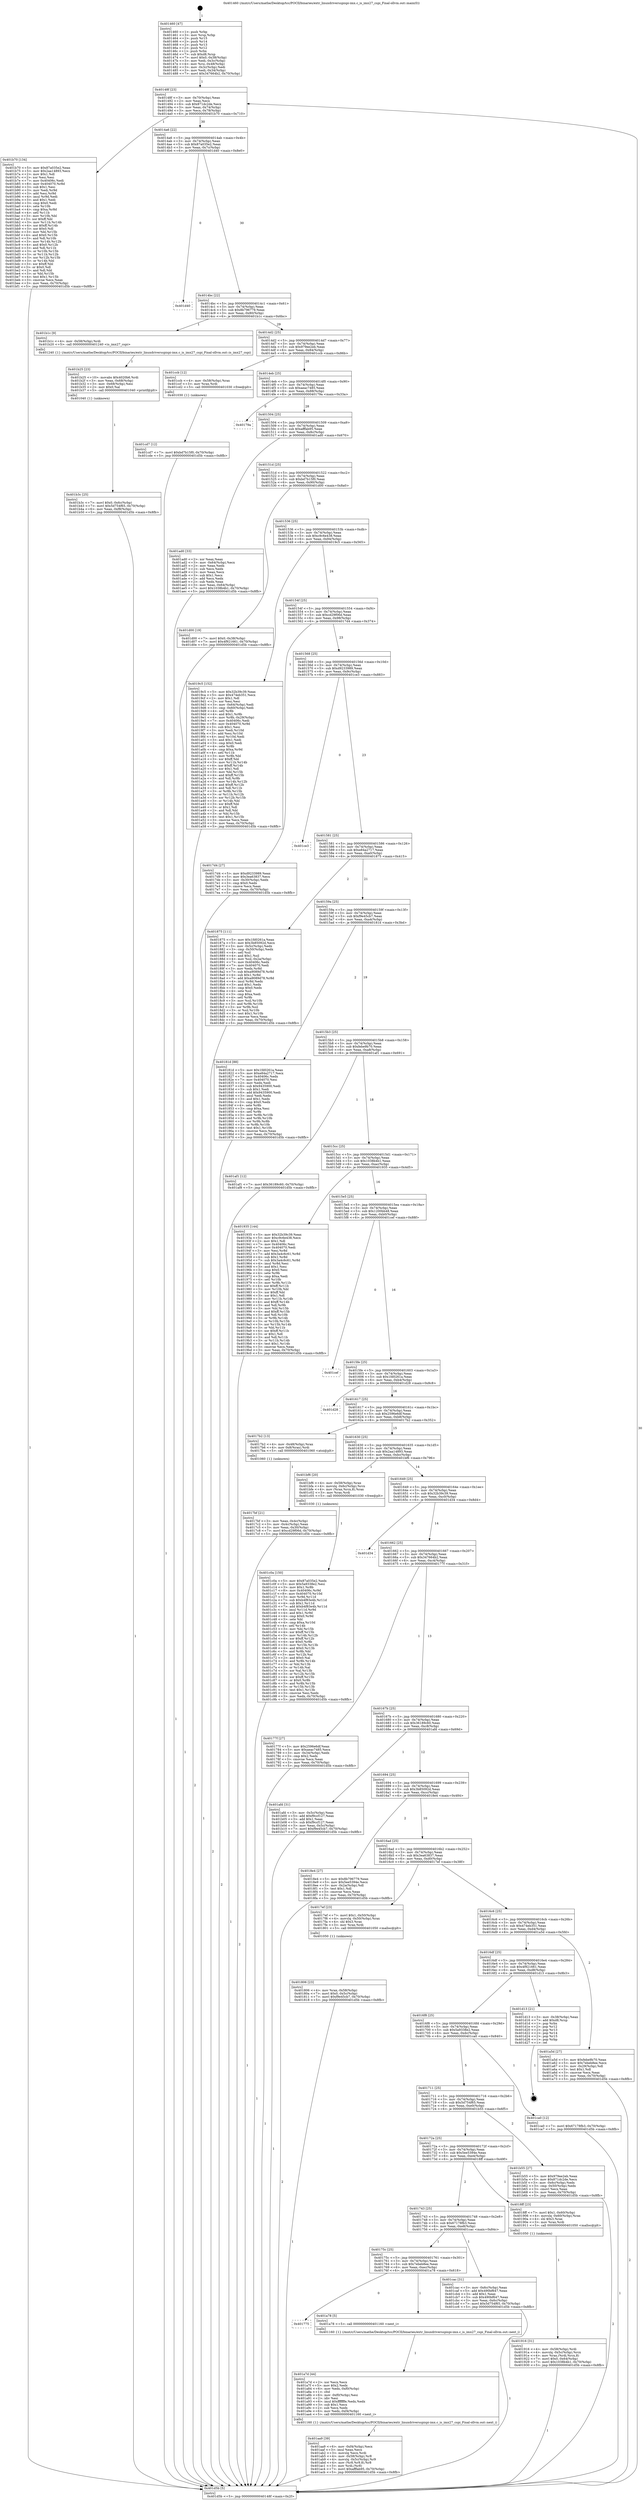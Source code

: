 digraph "0x401460" {
  label = "0x401460 (/mnt/c/Users/mathe/Desktop/tcc/POCII/binaries/extr_linuxdriversspispi-imx.c_is_imx27_cspi_Final-ollvm.out::main(0))"
  labelloc = "t"
  node[shape=record]

  Entry [label="",width=0.3,height=0.3,shape=circle,fillcolor=black,style=filled]
  "0x40148f" [label="{
     0x40148f [23]\l
     | [instrs]\l
     &nbsp;&nbsp;0x40148f \<+3\>: mov -0x70(%rbp),%eax\l
     &nbsp;&nbsp;0x401492 \<+2\>: mov %eax,%ecx\l
     &nbsp;&nbsp;0x401494 \<+6\>: sub $0x871dc2de,%ecx\l
     &nbsp;&nbsp;0x40149a \<+3\>: mov %eax,-0x74(%rbp)\l
     &nbsp;&nbsp;0x40149d \<+3\>: mov %ecx,-0x78(%rbp)\l
     &nbsp;&nbsp;0x4014a0 \<+6\>: je 0000000000401b70 \<main+0x710\>\l
  }"]
  "0x401b70" [label="{
     0x401b70 [134]\l
     | [instrs]\l
     &nbsp;&nbsp;0x401b70 \<+5\>: mov $0x87a035e2,%eax\l
     &nbsp;&nbsp;0x401b75 \<+5\>: mov $0x2aa14893,%ecx\l
     &nbsp;&nbsp;0x401b7a \<+2\>: mov $0x1,%dl\l
     &nbsp;&nbsp;0x401b7c \<+2\>: xor %esi,%esi\l
     &nbsp;&nbsp;0x401b7e \<+7\>: mov 0x40406c,%edi\l
     &nbsp;&nbsp;0x401b85 \<+8\>: mov 0x404070,%r8d\l
     &nbsp;&nbsp;0x401b8d \<+3\>: sub $0x1,%esi\l
     &nbsp;&nbsp;0x401b90 \<+3\>: mov %edi,%r9d\l
     &nbsp;&nbsp;0x401b93 \<+3\>: add %esi,%r9d\l
     &nbsp;&nbsp;0x401b96 \<+4\>: imul %r9d,%edi\l
     &nbsp;&nbsp;0x401b9a \<+3\>: and $0x1,%edi\l
     &nbsp;&nbsp;0x401b9d \<+3\>: cmp $0x0,%edi\l
     &nbsp;&nbsp;0x401ba0 \<+4\>: sete %r10b\l
     &nbsp;&nbsp;0x401ba4 \<+4\>: cmp $0xa,%r8d\l
     &nbsp;&nbsp;0x401ba8 \<+4\>: setl %r11b\l
     &nbsp;&nbsp;0x401bac \<+3\>: mov %r10b,%bl\l
     &nbsp;&nbsp;0x401baf \<+3\>: xor $0xff,%bl\l
     &nbsp;&nbsp;0x401bb2 \<+3\>: mov %r11b,%r14b\l
     &nbsp;&nbsp;0x401bb5 \<+4\>: xor $0xff,%r14b\l
     &nbsp;&nbsp;0x401bb9 \<+3\>: xor $0x0,%dl\l
     &nbsp;&nbsp;0x401bbc \<+3\>: mov %bl,%r15b\l
     &nbsp;&nbsp;0x401bbf \<+4\>: and $0x0,%r15b\l
     &nbsp;&nbsp;0x401bc3 \<+3\>: and %dl,%r10b\l
     &nbsp;&nbsp;0x401bc6 \<+3\>: mov %r14b,%r12b\l
     &nbsp;&nbsp;0x401bc9 \<+4\>: and $0x0,%r12b\l
     &nbsp;&nbsp;0x401bcd \<+3\>: and %dl,%r11b\l
     &nbsp;&nbsp;0x401bd0 \<+3\>: or %r10b,%r15b\l
     &nbsp;&nbsp;0x401bd3 \<+3\>: or %r11b,%r12b\l
     &nbsp;&nbsp;0x401bd6 \<+3\>: xor %r12b,%r15b\l
     &nbsp;&nbsp;0x401bd9 \<+3\>: or %r14b,%bl\l
     &nbsp;&nbsp;0x401bdc \<+3\>: xor $0xff,%bl\l
     &nbsp;&nbsp;0x401bdf \<+3\>: or $0x0,%dl\l
     &nbsp;&nbsp;0x401be2 \<+2\>: and %dl,%bl\l
     &nbsp;&nbsp;0x401be4 \<+3\>: or %bl,%r15b\l
     &nbsp;&nbsp;0x401be7 \<+4\>: test $0x1,%r15b\l
     &nbsp;&nbsp;0x401beb \<+3\>: cmovne %ecx,%eax\l
     &nbsp;&nbsp;0x401bee \<+3\>: mov %eax,-0x70(%rbp)\l
     &nbsp;&nbsp;0x401bf1 \<+5\>: jmp 0000000000401d5b \<main+0x8fb\>\l
  }"]
  "0x4014a6" [label="{
     0x4014a6 [22]\l
     | [instrs]\l
     &nbsp;&nbsp;0x4014a6 \<+5\>: jmp 00000000004014ab \<main+0x4b\>\l
     &nbsp;&nbsp;0x4014ab \<+3\>: mov -0x74(%rbp),%eax\l
     &nbsp;&nbsp;0x4014ae \<+5\>: sub $0x87a035e2,%eax\l
     &nbsp;&nbsp;0x4014b3 \<+3\>: mov %eax,-0x7c(%rbp)\l
     &nbsp;&nbsp;0x4014b6 \<+6\>: je 0000000000401d40 \<main+0x8e0\>\l
  }"]
  Exit [label="",width=0.3,height=0.3,shape=circle,fillcolor=black,style=filled,peripheries=2]
  "0x401d40" [label="{
     0x401d40\l
  }", style=dashed]
  "0x4014bc" [label="{
     0x4014bc [22]\l
     | [instrs]\l
     &nbsp;&nbsp;0x4014bc \<+5\>: jmp 00000000004014c1 \<main+0x61\>\l
     &nbsp;&nbsp;0x4014c1 \<+3\>: mov -0x74(%rbp),%eax\l
     &nbsp;&nbsp;0x4014c4 \<+5\>: sub $0x8b796779,%eax\l
     &nbsp;&nbsp;0x4014c9 \<+3\>: mov %eax,-0x80(%rbp)\l
     &nbsp;&nbsp;0x4014cc \<+6\>: je 0000000000401b1c \<main+0x6bc\>\l
  }"]
  "0x401cd7" [label="{
     0x401cd7 [12]\l
     | [instrs]\l
     &nbsp;&nbsp;0x401cd7 \<+7\>: movl $0xbd7b15f0,-0x70(%rbp)\l
     &nbsp;&nbsp;0x401cde \<+5\>: jmp 0000000000401d5b \<main+0x8fb\>\l
  }"]
  "0x401b1c" [label="{
     0x401b1c [9]\l
     | [instrs]\l
     &nbsp;&nbsp;0x401b1c \<+4\>: mov -0x58(%rbp),%rdi\l
     &nbsp;&nbsp;0x401b20 \<+5\>: call 0000000000401240 \<is_imx27_cspi\>\l
     | [calls]\l
     &nbsp;&nbsp;0x401240 \{1\} (/mnt/c/Users/mathe/Desktop/tcc/POCII/binaries/extr_linuxdriversspispi-imx.c_is_imx27_cspi_Final-ollvm.out::is_imx27_cspi)\l
  }"]
  "0x4014d2" [label="{
     0x4014d2 [25]\l
     | [instrs]\l
     &nbsp;&nbsp;0x4014d2 \<+5\>: jmp 00000000004014d7 \<main+0x77\>\l
     &nbsp;&nbsp;0x4014d7 \<+3\>: mov -0x74(%rbp),%eax\l
     &nbsp;&nbsp;0x4014da \<+5\>: sub $0x979ee2eb,%eax\l
     &nbsp;&nbsp;0x4014df \<+6\>: mov %eax,-0x84(%rbp)\l
     &nbsp;&nbsp;0x4014e5 \<+6\>: je 0000000000401ccb \<main+0x86b\>\l
  }"]
  "0x401c0a" [label="{
     0x401c0a [150]\l
     | [instrs]\l
     &nbsp;&nbsp;0x401c0a \<+5\>: mov $0x87a035e2,%edx\l
     &nbsp;&nbsp;0x401c0f \<+5\>: mov $0x5a9338e2,%esi\l
     &nbsp;&nbsp;0x401c14 \<+3\>: mov $0x1,%r8b\l
     &nbsp;&nbsp;0x401c17 \<+8\>: mov 0x40406c,%r9d\l
     &nbsp;&nbsp;0x401c1f \<+8\>: mov 0x404070,%r10d\l
     &nbsp;&nbsp;0x401c27 \<+3\>: mov %r9d,%r11d\l
     &nbsp;&nbsp;0x401c2a \<+7\>: sub $0xb4f83e4b,%r11d\l
     &nbsp;&nbsp;0x401c31 \<+4\>: sub $0x1,%r11d\l
     &nbsp;&nbsp;0x401c35 \<+7\>: add $0xb4f83e4b,%r11d\l
     &nbsp;&nbsp;0x401c3c \<+4\>: imul %r11d,%r9d\l
     &nbsp;&nbsp;0x401c40 \<+4\>: and $0x1,%r9d\l
     &nbsp;&nbsp;0x401c44 \<+4\>: cmp $0x0,%r9d\l
     &nbsp;&nbsp;0x401c48 \<+3\>: sete %bl\l
     &nbsp;&nbsp;0x401c4b \<+4\>: cmp $0xa,%r10d\l
     &nbsp;&nbsp;0x401c4f \<+4\>: setl %r14b\l
     &nbsp;&nbsp;0x401c53 \<+3\>: mov %bl,%r15b\l
     &nbsp;&nbsp;0x401c56 \<+4\>: xor $0xff,%r15b\l
     &nbsp;&nbsp;0x401c5a \<+3\>: mov %r14b,%r12b\l
     &nbsp;&nbsp;0x401c5d \<+4\>: xor $0xff,%r12b\l
     &nbsp;&nbsp;0x401c61 \<+4\>: xor $0x0,%r8b\l
     &nbsp;&nbsp;0x401c65 \<+3\>: mov %r15b,%r13b\l
     &nbsp;&nbsp;0x401c68 \<+4\>: and $0x0,%r13b\l
     &nbsp;&nbsp;0x401c6c \<+3\>: and %r8b,%bl\l
     &nbsp;&nbsp;0x401c6f \<+3\>: mov %r12b,%al\l
     &nbsp;&nbsp;0x401c72 \<+2\>: and $0x0,%al\l
     &nbsp;&nbsp;0x401c74 \<+3\>: and %r8b,%r14b\l
     &nbsp;&nbsp;0x401c77 \<+3\>: or %bl,%r13b\l
     &nbsp;&nbsp;0x401c7a \<+3\>: or %r14b,%al\l
     &nbsp;&nbsp;0x401c7d \<+3\>: xor %al,%r13b\l
     &nbsp;&nbsp;0x401c80 \<+3\>: or %r12b,%r15b\l
     &nbsp;&nbsp;0x401c83 \<+4\>: xor $0xff,%r15b\l
     &nbsp;&nbsp;0x401c87 \<+4\>: or $0x0,%r8b\l
     &nbsp;&nbsp;0x401c8b \<+3\>: and %r8b,%r15b\l
     &nbsp;&nbsp;0x401c8e \<+3\>: or %r15b,%r13b\l
     &nbsp;&nbsp;0x401c91 \<+4\>: test $0x1,%r13b\l
     &nbsp;&nbsp;0x401c95 \<+3\>: cmovne %esi,%edx\l
     &nbsp;&nbsp;0x401c98 \<+3\>: mov %edx,-0x70(%rbp)\l
     &nbsp;&nbsp;0x401c9b \<+5\>: jmp 0000000000401d5b \<main+0x8fb\>\l
  }"]
  "0x401ccb" [label="{
     0x401ccb [12]\l
     | [instrs]\l
     &nbsp;&nbsp;0x401ccb \<+4\>: mov -0x58(%rbp),%rax\l
     &nbsp;&nbsp;0x401ccf \<+3\>: mov %rax,%rdi\l
     &nbsp;&nbsp;0x401cd2 \<+5\>: call 0000000000401030 \<free@plt\>\l
     | [calls]\l
     &nbsp;&nbsp;0x401030 \{1\} (unknown)\l
  }"]
  "0x4014eb" [label="{
     0x4014eb [25]\l
     | [instrs]\l
     &nbsp;&nbsp;0x4014eb \<+5\>: jmp 00000000004014f0 \<main+0x90\>\l
     &nbsp;&nbsp;0x4014f0 \<+3\>: mov -0x74(%rbp),%eax\l
     &nbsp;&nbsp;0x4014f3 \<+5\>: sub $0xaeac7485,%eax\l
     &nbsp;&nbsp;0x4014f8 \<+6\>: mov %eax,-0x88(%rbp)\l
     &nbsp;&nbsp;0x4014fe \<+6\>: je 000000000040179a \<main+0x33a\>\l
  }"]
  "0x401b3c" [label="{
     0x401b3c [25]\l
     | [instrs]\l
     &nbsp;&nbsp;0x401b3c \<+7\>: movl $0x0,-0x6c(%rbp)\l
     &nbsp;&nbsp;0x401b43 \<+7\>: movl $0x5d754f65,-0x70(%rbp)\l
     &nbsp;&nbsp;0x401b4a \<+6\>: mov %eax,-0xf8(%rbp)\l
     &nbsp;&nbsp;0x401b50 \<+5\>: jmp 0000000000401d5b \<main+0x8fb\>\l
  }"]
  "0x40179a" [label="{
     0x40179a\l
  }", style=dashed]
  "0x401504" [label="{
     0x401504 [25]\l
     | [instrs]\l
     &nbsp;&nbsp;0x401504 \<+5\>: jmp 0000000000401509 \<main+0xa9\>\l
     &nbsp;&nbsp;0x401509 \<+3\>: mov -0x74(%rbp),%eax\l
     &nbsp;&nbsp;0x40150c \<+5\>: sub $0xafffab95,%eax\l
     &nbsp;&nbsp;0x401511 \<+6\>: mov %eax,-0x8c(%rbp)\l
     &nbsp;&nbsp;0x401517 \<+6\>: je 0000000000401ad0 \<main+0x670\>\l
  }"]
  "0x401b25" [label="{
     0x401b25 [23]\l
     | [instrs]\l
     &nbsp;&nbsp;0x401b25 \<+10\>: movabs $0x4020b6,%rdi\l
     &nbsp;&nbsp;0x401b2f \<+3\>: mov %eax,-0x68(%rbp)\l
     &nbsp;&nbsp;0x401b32 \<+3\>: mov -0x68(%rbp),%esi\l
     &nbsp;&nbsp;0x401b35 \<+2\>: mov $0x0,%al\l
     &nbsp;&nbsp;0x401b37 \<+5\>: call 0000000000401040 \<printf@plt\>\l
     | [calls]\l
     &nbsp;&nbsp;0x401040 \{1\} (unknown)\l
  }"]
  "0x401ad0" [label="{
     0x401ad0 [33]\l
     | [instrs]\l
     &nbsp;&nbsp;0x401ad0 \<+2\>: xor %eax,%eax\l
     &nbsp;&nbsp;0x401ad2 \<+3\>: mov -0x64(%rbp),%ecx\l
     &nbsp;&nbsp;0x401ad5 \<+2\>: mov %eax,%edx\l
     &nbsp;&nbsp;0x401ad7 \<+2\>: sub %ecx,%edx\l
     &nbsp;&nbsp;0x401ad9 \<+2\>: mov %eax,%ecx\l
     &nbsp;&nbsp;0x401adb \<+3\>: sub $0x1,%ecx\l
     &nbsp;&nbsp;0x401ade \<+2\>: add %ecx,%edx\l
     &nbsp;&nbsp;0x401ae0 \<+2\>: sub %edx,%eax\l
     &nbsp;&nbsp;0x401ae2 \<+3\>: mov %eax,-0x64(%rbp)\l
     &nbsp;&nbsp;0x401ae5 \<+7\>: movl $0x1038b4b1,-0x70(%rbp)\l
     &nbsp;&nbsp;0x401aec \<+5\>: jmp 0000000000401d5b \<main+0x8fb\>\l
  }"]
  "0x40151d" [label="{
     0x40151d [25]\l
     | [instrs]\l
     &nbsp;&nbsp;0x40151d \<+5\>: jmp 0000000000401522 \<main+0xc2\>\l
     &nbsp;&nbsp;0x401522 \<+3\>: mov -0x74(%rbp),%eax\l
     &nbsp;&nbsp;0x401525 \<+5\>: sub $0xbd7b15f0,%eax\l
     &nbsp;&nbsp;0x40152a \<+6\>: mov %eax,-0x90(%rbp)\l
     &nbsp;&nbsp;0x401530 \<+6\>: je 0000000000401d00 \<main+0x8a0\>\l
  }"]
  "0x401aa9" [label="{
     0x401aa9 [39]\l
     | [instrs]\l
     &nbsp;&nbsp;0x401aa9 \<+6\>: mov -0xf4(%rbp),%ecx\l
     &nbsp;&nbsp;0x401aaf \<+3\>: imul %eax,%ecx\l
     &nbsp;&nbsp;0x401ab2 \<+3\>: movslq %ecx,%rdi\l
     &nbsp;&nbsp;0x401ab5 \<+4\>: mov -0x58(%rbp),%r8\l
     &nbsp;&nbsp;0x401ab9 \<+4\>: movslq -0x5c(%rbp),%r9\l
     &nbsp;&nbsp;0x401abd \<+4\>: mov (%r8,%r9,8),%r8\l
     &nbsp;&nbsp;0x401ac1 \<+3\>: mov %rdi,(%r8)\l
     &nbsp;&nbsp;0x401ac4 \<+7\>: movl $0xafffab95,-0x70(%rbp)\l
     &nbsp;&nbsp;0x401acb \<+5\>: jmp 0000000000401d5b \<main+0x8fb\>\l
  }"]
  "0x401d00" [label="{
     0x401d00 [19]\l
     | [instrs]\l
     &nbsp;&nbsp;0x401d00 \<+7\>: movl $0x0,-0x38(%rbp)\l
     &nbsp;&nbsp;0x401d07 \<+7\>: movl $0x4f921661,-0x70(%rbp)\l
     &nbsp;&nbsp;0x401d0e \<+5\>: jmp 0000000000401d5b \<main+0x8fb\>\l
  }"]
  "0x401536" [label="{
     0x401536 [25]\l
     | [instrs]\l
     &nbsp;&nbsp;0x401536 \<+5\>: jmp 000000000040153b \<main+0xdb\>\l
     &nbsp;&nbsp;0x40153b \<+3\>: mov -0x74(%rbp),%eax\l
     &nbsp;&nbsp;0x40153e \<+5\>: sub $0xc9c6e438,%eax\l
     &nbsp;&nbsp;0x401543 \<+6\>: mov %eax,-0x94(%rbp)\l
     &nbsp;&nbsp;0x401549 \<+6\>: je 00000000004019c5 \<main+0x565\>\l
  }"]
  "0x401a7d" [label="{
     0x401a7d [44]\l
     | [instrs]\l
     &nbsp;&nbsp;0x401a7d \<+2\>: xor %ecx,%ecx\l
     &nbsp;&nbsp;0x401a7f \<+5\>: mov $0x2,%edx\l
     &nbsp;&nbsp;0x401a84 \<+6\>: mov %edx,-0xf0(%rbp)\l
     &nbsp;&nbsp;0x401a8a \<+1\>: cltd\l
     &nbsp;&nbsp;0x401a8b \<+6\>: mov -0xf0(%rbp),%esi\l
     &nbsp;&nbsp;0x401a91 \<+2\>: idiv %esi\l
     &nbsp;&nbsp;0x401a93 \<+6\>: imul $0xfffffffe,%edx,%edx\l
     &nbsp;&nbsp;0x401a99 \<+3\>: sub $0x1,%ecx\l
     &nbsp;&nbsp;0x401a9c \<+2\>: sub %ecx,%edx\l
     &nbsp;&nbsp;0x401a9e \<+6\>: mov %edx,-0xf4(%rbp)\l
     &nbsp;&nbsp;0x401aa4 \<+5\>: call 0000000000401160 \<next_i\>\l
     | [calls]\l
     &nbsp;&nbsp;0x401160 \{1\} (/mnt/c/Users/mathe/Desktop/tcc/POCII/binaries/extr_linuxdriversspispi-imx.c_is_imx27_cspi_Final-ollvm.out::next_i)\l
  }"]
  "0x4019c5" [label="{
     0x4019c5 [152]\l
     | [instrs]\l
     &nbsp;&nbsp;0x4019c5 \<+5\>: mov $0x32b39c39,%eax\l
     &nbsp;&nbsp;0x4019ca \<+5\>: mov $0x474eb351,%ecx\l
     &nbsp;&nbsp;0x4019cf \<+2\>: mov $0x1,%dl\l
     &nbsp;&nbsp;0x4019d1 \<+2\>: xor %esi,%esi\l
     &nbsp;&nbsp;0x4019d3 \<+3\>: mov -0x64(%rbp),%edi\l
     &nbsp;&nbsp;0x4019d6 \<+3\>: cmp -0x60(%rbp),%edi\l
     &nbsp;&nbsp;0x4019d9 \<+4\>: setl %r8b\l
     &nbsp;&nbsp;0x4019dd \<+4\>: and $0x1,%r8b\l
     &nbsp;&nbsp;0x4019e1 \<+4\>: mov %r8b,-0x29(%rbp)\l
     &nbsp;&nbsp;0x4019e5 \<+7\>: mov 0x40406c,%edi\l
     &nbsp;&nbsp;0x4019ec \<+8\>: mov 0x404070,%r9d\l
     &nbsp;&nbsp;0x4019f4 \<+3\>: sub $0x1,%esi\l
     &nbsp;&nbsp;0x4019f7 \<+3\>: mov %edi,%r10d\l
     &nbsp;&nbsp;0x4019fa \<+3\>: add %esi,%r10d\l
     &nbsp;&nbsp;0x4019fd \<+4\>: imul %r10d,%edi\l
     &nbsp;&nbsp;0x401a01 \<+3\>: and $0x1,%edi\l
     &nbsp;&nbsp;0x401a04 \<+3\>: cmp $0x0,%edi\l
     &nbsp;&nbsp;0x401a07 \<+4\>: sete %r8b\l
     &nbsp;&nbsp;0x401a0b \<+4\>: cmp $0xa,%r9d\l
     &nbsp;&nbsp;0x401a0f \<+4\>: setl %r11b\l
     &nbsp;&nbsp;0x401a13 \<+3\>: mov %r8b,%bl\l
     &nbsp;&nbsp;0x401a16 \<+3\>: xor $0xff,%bl\l
     &nbsp;&nbsp;0x401a19 \<+3\>: mov %r11b,%r14b\l
     &nbsp;&nbsp;0x401a1c \<+4\>: xor $0xff,%r14b\l
     &nbsp;&nbsp;0x401a20 \<+3\>: xor $0x1,%dl\l
     &nbsp;&nbsp;0x401a23 \<+3\>: mov %bl,%r15b\l
     &nbsp;&nbsp;0x401a26 \<+4\>: and $0xff,%r15b\l
     &nbsp;&nbsp;0x401a2a \<+3\>: and %dl,%r8b\l
     &nbsp;&nbsp;0x401a2d \<+3\>: mov %r14b,%r12b\l
     &nbsp;&nbsp;0x401a30 \<+4\>: and $0xff,%r12b\l
     &nbsp;&nbsp;0x401a34 \<+3\>: and %dl,%r11b\l
     &nbsp;&nbsp;0x401a37 \<+3\>: or %r8b,%r15b\l
     &nbsp;&nbsp;0x401a3a \<+3\>: or %r11b,%r12b\l
     &nbsp;&nbsp;0x401a3d \<+3\>: xor %r12b,%r15b\l
     &nbsp;&nbsp;0x401a40 \<+3\>: or %r14b,%bl\l
     &nbsp;&nbsp;0x401a43 \<+3\>: xor $0xff,%bl\l
     &nbsp;&nbsp;0x401a46 \<+3\>: or $0x1,%dl\l
     &nbsp;&nbsp;0x401a49 \<+2\>: and %dl,%bl\l
     &nbsp;&nbsp;0x401a4b \<+3\>: or %bl,%r15b\l
     &nbsp;&nbsp;0x401a4e \<+4\>: test $0x1,%r15b\l
     &nbsp;&nbsp;0x401a52 \<+3\>: cmovne %ecx,%eax\l
     &nbsp;&nbsp;0x401a55 \<+3\>: mov %eax,-0x70(%rbp)\l
     &nbsp;&nbsp;0x401a58 \<+5\>: jmp 0000000000401d5b \<main+0x8fb\>\l
  }"]
  "0x40154f" [label="{
     0x40154f [25]\l
     | [instrs]\l
     &nbsp;&nbsp;0x40154f \<+5\>: jmp 0000000000401554 \<main+0xf4\>\l
     &nbsp;&nbsp;0x401554 \<+3\>: mov -0x74(%rbp),%eax\l
     &nbsp;&nbsp;0x401557 \<+5\>: sub $0xcd29f06d,%eax\l
     &nbsp;&nbsp;0x40155c \<+6\>: mov %eax,-0x98(%rbp)\l
     &nbsp;&nbsp;0x401562 \<+6\>: je 00000000004017d4 \<main+0x374\>\l
  }"]
  "0x401775" [label="{
     0x401775\l
  }", style=dashed]
  "0x4017d4" [label="{
     0x4017d4 [27]\l
     | [instrs]\l
     &nbsp;&nbsp;0x4017d4 \<+5\>: mov $0xd9233989,%eax\l
     &nbsp;&nbsp;0x4017d9 \<+5\>: mov $0x3ea63837,%ecx\l
     &nbsp;&nbsp;0x4017de \<+3\>: mov -0x30(%rbp),%edx\l
     &nbsp;&nbsp;0x4017e1 \<+3\>: cmp $0x0,%edx\l
     &nbsp;&nbsp;0x4017e4 \<+3\>: cmove %ecx,%eax\l
     &nbsp;&nbsp;0x4017e7 \<+3\>: mov %eax,-0x70(%rbp)\l
     &nbsp;&nbsp;0x4017ea \<+5\>: jmp 0000000000401d5b \<main+0x8fb\>\l
  }"]
  "0x401568" [label="{
     0x401568 [25]\l
     | [instrs]\l
     &nbsp;&nbsp;0x401568 \<+5\>: jmp 000000000040156d \<main+0x10d\>\l
     &nbsp;&nbsp;0x40156d \<+3\>: mov -0x74(%rbp),%eax\l
     &nbsp;&nbsp;0x401570 \<+5\>: sub $0xd9233989,%eax\l
     &nbsp;&nbsp;0x401575 \<+6\>: mov %eax,-0x9c(%rbp)\l
     &nbsp;&nbsp;0x40157b \<+6\>: je 0000000000401ce3 \<main+0x883\>\l
  }"]
  "0x401a78" [label="{
     0x401a78 [5]\l
     | [instrs]\l
     &nbsp;&nbsp;0x401a78 \<+5\>: call 0000000000401160 \<next_i\>\l
     | [calls]\l
     &nbsp;&nbsp;0x401160 \{1\} (/mnt/c/Users/mathe/Desktop/tcc/POCII/binaries/extr_linuxdriversspispi-imx.c_is_imx27_cspi_Final-ollvm.out::next_i)\l
  }"]
  "0x401ce3" [label="{
     0x401ce3\l
  }", style=dashed]
  "0x401581" [label="{
     0x401581 [25]\l
     | [instrs]\l
     &nbsp;&nbsp;0x401581 \<+5\>: jmp 0000000000401586 \<main+0x126\>\l
     &nbsp;&nbsp;0x401586 \<+3\>: mov -0x74(%rbp),%eax\l
     &nbsp;&nbsp;0x401589 \<+5\>: sub $0xe84a2717,%eax\l
     &nbsp;&nbsp;0x40158e \<+6\>: mov %eax,-0xa0(%rbp)\l
     &nbsp;&nbsp;0x401594 \<+6\>: je 0000000000401875 \<main+0x415\>\l
  }"]
  "0x40175c" [label="{
     0x40175c [25]\l
     | [instrs]\l
     &nbsp;&nbsp;0x40175c \<+5\>: jmp 0000000000401761 \<main+0x301\>\l
     &nbsp;&nbsp;0x401761 \<+3\>: mov -0x74(%rbp),%eax\l
     &nbsp;&nbsp;0x401764 \<+5\>: sub $0x7ebeb8ee,%eax\l
     &nbsp;&nbsp;0x401769 \<+6\>: mov %eax,-0xec(%rbp)\l
     &nbsp;&nbsp;0x40176f \<+6\>: je 0000000000401a78 \<main+0x618\>\l
  }"]
  "0x401875" [label="{
     0x401875 [111]\l
     | [instrs]\l
     &nbsp;&nbsp;0x401875 \<+5\>: mov $0x1fd0261a,%eax\l
     &nbsp;&nbsp;0x40187a \<+5\>: mov $0x3b85092d,%ecx\l
     &nbsp;&nbsp;0x40187f \<+3\>: mov -0x5c(%rbp),%edx\l
     &nbsp;&nbsp;0x401882 \<+3\>: cmp -0x50(%rbp),%edx\l
     &nbsp;&nbsp;0x401885 \<+4\>: setl %sil\l
     &nbsp;&nbsp;0x401889 \<+4\>: and $0x1,%sil\l
     &nbsp;&nbsp;0x40188d \<+4\>: mov %sil,-0x2a(%rbp)\l
     &nbsp;&nbsp;0x401891 \<+7\>: mov 0x40406c,%edx\l
     &nbsp;&nbsp;0x401898 \<+7\>: mov 0x404070,%edi\l
     &nbsp;&nbsp;0x40189f \<+3\>: mov %edx,%r8d\l
     &nbsp;&nbsp;0x4018a2 \<+7\>: sub $0xa9089d78,%r8d\l
     &nbsp;&nbsp;0x4018a9 \<+4\>: sub $0x1,%r8d\l
     &nbsp;&nbsp;0x4018ad \<+7\>: add $0xa9089d78,%r8d\l
     &nbsp;&nbsp;0x4018b4 \<+4\>: imul %r8d,%edx\l
     &nbsp;&nbsp;0x4018b8 \<+3\>: and $0x1,%edx\l
     &nbsp;&nbsp;0x4018bb \<+3\>: cmp $0x0,%edx\l
     &nbsp;&nbsp;0x4018be \<+4\>: sete %sil\l
     &nbsp;&nbsp;0x4018c2 \<+3\>: cmp $0xa,%edi\l
     &nbsp;&nbsp;0x4018c5 \<+4\>: setl %r9b\l
     &nbsp;&nbsp;0x4018c9 \<+3\>: mov %sil,%r10b\l
     &nbsp;&nbsp;0x4018cc \<+3\>: and %r9b,%r10b\l
     &nbsp;&nbsp;0x4018cf \<+3\>: xor %r9b,%sil\l
     &nbsp;&nbsp;0x4018d2 \<+3\>: or %sil,%r10b\l
     &nbsp;&nbsp;0x4018d5 \<+4\>: test $0x1,%r10b\l
     &nbsp;&nbsp;0x4018d9 \<+3\>: cmovne %ecx,%eax\l
     &nbsp;&nbsp;0x4018dc \<+3\>: mov %eax,-0x70(%rbp)\l
     &nbsp;&nbsp;0x4018df \<+5\>: jmp 0000000000401d5b \<main+0x8fb\>\l
  }"]
  "0x40159a" [label="{
     0x40159a [25]\l
     | [instrs]\l
     &nbsp;&nbsp;0x40159a \<+5\>: jmp 000000000040159f \<main+0x13f\>\l
     &nbsp;&nbsp;0x40159f \<+3\>: mov -0x74(%rbp),%eax\l
     &nbsp;&nbsp;0x4015a2 \<+5\>: sub $0xf9e45cb7,%eax\l
     &nbsp;&nbsp;0x4015a7 \<+6\>: mov %eax,-0xa4(%rbp)\l
     &nbsp;&nbsp;0x4015ad \<+6\>: je 000000000040181d \<main+0x3bd\>\l
  }"]
  "0x401cac" [label="{
     0x401cac [31]\l
     | [instrs]\l
     &nbsp;&nbsp;0x401cac \<+3\>: mov -0x6c(%rbp),%eax\l
     &nbsp;&nbsp;0x401caf \<+5\>: add $0x490bf647,%eax\l
     &nbsp;&nbsp;0x401cb4 \<+3\>: add $0x1,%eax\l
     &nbsp;&nbsp;0x401cb7 \<+5\>: sub $0x490bf647,%eax\l
     &nbsp;&nbsp;0x401cbc \<+3\>: mov %eax,-0x6c(%rbp)\l
     &nbsp;&nbsp;0x401cbf \<+7\>: movl $0x5d754f65,-0x70(%rbp)\l
     &nbsp;&nbsp;0x401cc6 \<+5\>: jmp 0000000000401d5b \<main+0x8fb\>\l
  }"]
  "0x40181d" [label="{
     0x40181d [88]\l
     | [instrs]\l
     &nbsp;&nbsp;0x40181d \<+5\>: mov $0x1fd0261a,%eax\l
     &nbsp;&nbsp;0x401822 \<+5\>: mov $0xe84a2717,%ecx\l
     &nbsp;&nbsp;0x401827 \<+7\>: mov 0x40406c,%edx\l
     &nbsp;&nbsp;0x40182e \<+7\>: mov 0x404070,%esi\l
     &nbsp;&nbsp;0x401835 \<+2\>: mov %edx,%edi\l
     &nbsp;&nbsp;0x401837 \<+6\>: sub $0x9435900,%edi\l
     &nbsp;&nbsp;0x40183d \<+3\>: sub $0x1,%edi\l
     &nbsp;&nbsp;0x401840 \<+6\>: add $0x9435900,%edi\l
     &nbsp;&nbsp;0x401846 \<+3\>: imul %edi,%edx\l
     &nbsp;&nbsp;0x401849 \<+3\>: and $0x1,%edx\l
     &nbsp;&nbsp;0x40184c \<+3\>: cmp $0x0,%edx\l
     &nbsp;&nbsp;0x40184f \<+4\>: sete %r8b\l
     &nbsp;&nbsp;0x401853 \<+3\>: cmp $0xa,%esi\l
     &nbsp;&nbsp;0x401856 \<+4\>: setl %r9b\l
     &nbsp;&nbsp;0x40185a \<+3\>: mov %r8b,%r10b\l
     &nbsp;&nbsp;0x40185d \<+3\>: and %r9b,%r10b\l
     &nbsp;&nbsp;0x401860 \<+3\>: xor %r9b,%r8b\l
     &nbsp;&nbsp;0x401863 \<+3\>: or %r8b,%r10b\l
     &nbsp;&nbsp;0x401866 \<+4\>: test $0x1,%r10b\l
     &nbsp;&nbsp;0x40186a \<+3\>: cmovne %ecx,%eax\l
     &nbsp;&nbsp;0x40186d \<+3\>: mov %eax,-0x70(%rbp)\l
     &nbsp;&nbsp;0x401870 \<+5\>: jmp 0000000000401d5b \<main+0x8fb\>\l
  }"]
  "0x4015b3" [label="{
     0x4015b3 [25]\l
     | [instrs]\l
     &nbsp;&nbsp;0x4015b3 \<+5\>: jmp 00000000004015b8 \<main+0x158\>\l
     &nbsp;&nbsp;0x4015b8 \<+3\>: mov -0x74(%rbp),%eax\l
     &nbsp;&nbsp;0x4015bb \<+5\>: sub $0xfebe9b70,%eax\l
     &nbsp;&nbsp;0x4015c0 \<+6\>: mov %eax,-0xa8(%rbp)\l
     &nbsp;&nbsp;0x4015c6 \<+6\>: je 0000000000401af1 \<main+0x691\>\l
  }"]
  "0x401916" [label="{
     0x401916 [31]\l
     | [instrs]\l
     &nbsp;&nbsp;0x401916 \<+4\>: mov -0x58(%rbp),%rdi\l
     &nbsp;&nbsp;0x40191a \<+4\>: movslq -0x5c(%rbp),%rcx\l
     &nbsp;&nbsp;0x40191e \<+4\>: mov %rax,(%rdi,%rcx,8)\l
     &nbsp;&nbsp;0x401922 \<+7\>: movl $0x0,-0x64(%rbp)\l
     &nbsp;&nbsp;0x401929 \<+7\>: movl $0x1038b4b1,-0x70(%rbp)\l
     &nbsp;&nbsp;0x401930 \<+5\>: jmp 0000000000401d5b \<main+0x8fb\>\l
  }"]
  "0x401af1" [label="{
     0x401af1 [12]\l
     | [instrs]\l
     &nbsp;&nbsp;0x401af1 \<+7\>: movl $0x36189c60,-0x70(%rbp)\l
     &nbsp;&nbsp;0x401af8 \<+5\>: jmp 0000000000401d5b \<main+0x8fb\>\l
  }"]
  "0x4015cc" [label="{
     0x4015cc [25]\l
     | [instrs]\l
     &nbsp;&nbsp;0x4015cc \<+5\>: jmp 00000000004015d1 \<main+0x171\>\l
     &nbsp;&nbsp;0x4015d1 \<+3\>: mov -0x74(%rbp),%eax\l
     &nbsp;&nbsp;0x4015d4 \<+5\>: sub $0x1038b4b1,%eax\l
     &nbsp;&nbsp;0x4015d9 \<+6\>: mov %eax,-0xac(%rbp)\l
     &nbsp;&nbsp;0x4015df \<+6\>: je 0000000000401935 \<main+0x4d5\>\l
  }"]
  "0x401743" [label="{
     0x401743 [25]\l
     | [instrs]\l
     &nbsp;&nbsp;0x401743 \<+5\>: jmp 0000000000401748 \<main+0x2e8\>\l
     &nbsp;&nbsp;0x401748 \<+3\>: mov -0x74(%rbp),%eax\l
     &nbsp;&nbsp;0x40174b \<+5\>: sub $0x67178fb3,%eax\l
     &nbsp;&nbsp;0x401750 \<+6\>: mov %eax,-0xe8(%rbp)\l
     &nbsp;&nbsp;0x401756 \<+6\>: je 0000000000401cac \<main+0x84c\>\l
  }"]
  "0x401935" [label="{
     0x401935 [144]\l
     | [instrs]\l
     &nbsp;&nbsp;0x401935 \<+5\>: mov $0x32b39c39,%eax\l
     &nbsp;&nbsp;0x40193a \<+5\>: mov $0xc9c6e438,%ecx\l
     &nbsp;&nbsp;0x40193f \<+2\>: mov $0x1,%dl\l
     &nbsp;&nbsp;0x401941 \<+7\>: mov 0x40406c,%esi\l
     &nbsp;&nbsp;0x401948 \<+7\>: mov 0x404070,%edi\l
     &nbsp;&nbsp;0x40194f \<+3\>: mov %esi,%r8d\l
     &nbsp;&nbsp;0x401952 \<+7\>: add $0x3a4c6c61,%r8d\l
     &nbsp;&nbsp;0x401959 \<+4\>: sub $0x1,%r8d\l
     &nbsp;&nbsp;0x40195d \<+7\>: sub $0x3a4c6c61,%r8d\l
     &nbsp;&nbsp;0x401964 \<+4\>: imul %r8d,%esi\l
     &nbsp;&nbsp;0x401968 \<+3\>: and $0x1,%esi\l
     &nbsp;&nbsp;0x40196b \<+3\>: cmp $0x0,%esi\l
     &nbsp;&nbsp;0x40196e \<+4\>: sete %r9b\l
     &nbsp;&nbsp;0x401972 \<+3\>: cmp $0xa,%edi\l
     &nbsp;&nbsp;0x401975 \<+4\>: setl %r10b\l
     &nbsp;&nbsp;0x401979 \<+3\>: mov %r9b,%r11b\l
     &nbsp;&nbsp;0x40197c \<+4\>: xor $0xff,%r11b\l
     &nbsp;&nbsp;0x401980 \<+3\>: mov %r10b,%bl\l
     &nbsp;&nbsp;0x401983 \<+3\>: xor $0xff,%bl\l
     &nbsp;&nbsp;0x401986 \<+3\>: xor $0x1,%dl\l
     &nbsp;&nbsp;0x401989 \<+3\>: mov %r11b,%r14b\l
     &nbsp;&nbsp;0x40198c \<+4\>: and $0xff,%r14b\l
     &nbsp;&nbsp;0x401990 \<+3\>: and %dl,%r9b\l
     &nbsp;&nbsp;0x401993 \<+3\>: mov %bl,%r15b\l
     &nbsp;&nbsp;0x401996 \<+4\>: and $0xff,%r15b\l
     &nbsp;&nbsp;0x40199a \<+3\>: and %dl,%r10b\l
     &nbsp;&nbsp;0x40199d \<+3\>: or %r9b,%r14b\l
     &nbsp;&nbsp;0x4019a0 \<+3\>: or %r10b,%r15b\l
     &nbsp;&nbsp;0x4019a3 \<+3\>: xor %r15b,%r14b\l
     &nbsp;&nbsp;0x4019a6 \<+3\>: or %bl,%r11b\l
     &nbsp;&nbsp;0x4019a9 \<+4\>: xor $0xff,%r11b\l
     &nbsp;&nbsp;0x4019ad \<+3\>: or $0x1,%dl\l
     &nbsp;&nbsp;0x4019b0 \<+3\>: and %dl,%r11b\l
     &nbsp;&nbsp;0x4019b3 \<+3\>: or %r11b,%r14b\l
     &nbsp;&nbsp;0x4019b6 \<+4\>: test $0x1,%r14b\l
     &nbsp;&nbsp;0x4019ba \<+3\>: cmovne %ecx,%eax\l
     &nbsp;&nbsp;0x4019bd \<+3\>: mov %eax,-0x70(%rbp)\l
     &nbsp;&nbsp;0x4019c0 \<+5\>: jmp 0000000000401d5b \<main+0x8fb\>\l
  }"]
  "0x4015e5" [label="{
     0x4015e5 [25]\l
     | [instrs]\l
     &nbsp;&nbsp;0x4015e5 \<+5\>: jmp 00000000004015ea \<main+0x18a\>\l
     &nbsp;&nbsp;0x4015ea \<+3\>: mov -0x74(%rbp),%eax\l
     &nbsp;&nbsp;0x4015ed \<+5\>: sub $0x1200bb48,%eax\l
     &nbsp;&nbsp;0x4015f2 \<+6\>: mov %eax,-0xb0(%rbp)\l
     &nbsp;&nbsp;0x4015f8 \<+6\>: je 0000000000401cef \<main+0x88f\>\l
  }"]
  "0x4018ff" [label="{
     0x4018ff [23]\l
     | [instrs]\l
     &nbsp;&nbsp;0x4018ff \<+7\>: movl $0x1,-0x60(%rbp)\l
     &nbsp;&nbsp;0x401906 \<+4\>: movslq -0x60(%rbp),%rax\l
     &nbsp;&nbsp;0x40190a \<+4\>: shl $0x3,%rax\l
     &nbsp;&nbsp;0x40190e \<+3\>: mov %rax,%rdi\l
     &nbsp;&nbsp;0x401911 \<+5\>: call 0000000000401050 \<malloc@plt\>\l
     | [calls]\l
     &nbsp;&nbsp;0x401050 \{1\} (unknown)\l
  }"]
  "0x401cef" [label="{
     0x401cef\l
  }", style=dashed]
  "0x4015fe" [label="{
     0x4015fe [25]\l
     | [instrs]\l
     &nbsp;&nbsp;0x4015fe \<+5\>: jmp 0000000000401603 \<main+0x1a3\>\l
     &nbsp;&nbsp;0x401603 \<+3\>: mov -0x74(%rbp),%eax\l
     &nbsp;&nbsp;0x401606 \<+5\>: sub $0x1fd0261a,%eax\l
     &nbsp;&nbsp;0x40160b \<+6\>: mov %eax,-0xb4(%rbp)\l
     &nbsp;&nbsp;0x401611 \<+6\>: je 0000000000401d28 \<main+0x8c8\>\l
  }"]
  "0x40172a" [label="{
     0x40172a [25]\l
     | [instrs]\l
     &nbsp;&nbsp;0x40172a \<+5\>: jmp 000000000040172f \<main+0x2cf\>\l
     &nbsp;&nbsp;0x40172f \<+3\>: mov -0x74(%rbp),%eax\l
     &nbsp;&nbsp;0x401732 \<+5\>: sub $0x5ee5394e,%eax\l
     &nbsp;&nbsp;0x401737 \<+6\>: mov %eax,-0xe4(%rbp)\l
     &nbsp;&nbsp;0x40173d \<+6\>: je 00000000004018ff \<main+0x49f\>\l
  }"]
  "0x401d28" [label="{
     0x401d28\l
  }", style=dashed]
  "0x401617" [label="{
     0x401617 [25]\l
     | [instrs]\l
     &nbsp;&nbsp;0x401617 \<+5\>: jmp 000000000040161c \<main+0x1bc\>\l
     &nbsp;&nbsp;0x40161c \<+3\>: mov -0x74(%rbp),%eax\l
     &nbsp;&nbsp;0x40161f \<+5\>: sub $0x2596e6df,%eax\l
     &nbsp;&nbsp;0x401624 \<+6\>: mov %eax,-0xb8(%rbp)\l
     &nbsp;&nbsp;0x40162a \<+6\>: je 00000000004017b2 \<main+0x352\>\l
  }"]
  "0x401b55" [label="{
     0x401b55 [27]\l
     | [instrs]\l
     &nbsp;&nbsp;0x401b55 \<+5\>: mov $0x979ee2eb,%eax\l
     &nbsp;&nbsp;0x401b5a \<+5\>: mov $0x871dc2de,%ecx\l
     &nbsp;&nbsp;0x401b5f \<+3\>: mov -0x6c(%rbp),%edx\l
     &nbsp;&nbsp;0x401b62 \<+3\>: cmp -0x50(%rbp),%edx\l
     &nbsp;&nbsp;0x401b65 \<+3\>: cmovl %ecx,%eax\l
     &nbsp;&nbsp;0x401b68 \<+3\>: mov %eax,-0x70(%rbp)\l
     &nbsp;&nbsp;0x401b6b \<+5\>: jmp 0000000000401d5b \<main+0x8fb\>\l
  }"]
  "0x4017b2" [label="{
     0x4017b2 [13]\l
     | [instrs]\l
     &nbsp;&nbsp;0x4017b2 \<+4\>: mov -0x48(%rbp),%rax\l
     &nbsp;&nbsp;0x4017b6 \<+4\>: mov 0x8(%rax),%rdi\l
     &nbsp;&nbsp;0x4017ba \<+5\>: call 0000000000401060 \<atoi@plt\>\l
     | [calls]\l
     &nbsp;&nbsp;0x401060 \{1\} (unknown)\l
  }"]
  "0x401630" [label="{
     0x401630 [25]\l
     | [instrs]\l
     &nbsp;&nbsp;0x401630 \<+5\>: jmp 0000000000401635 \<main+0x1d5\>\l
     &nbsp;&nbsp;0x401635 \<+3\>: mov -0x74(%rbp),%eax\l
     &nbsp;&nbsp;0x401638 \<+5\>: sub $0x2aa14893,%eax\l
     &nbsp;&nbsp;0x40163d \<+6\>: mov %eax,-0xbc(%rbp)\l
     &nbsp;&nbsp;0x401643 \<+6\>: je 0000000000401bf6 \<main+0x796\>\l
  }"]
  "0x401711" [label="{
     0x401711 [25]\l
     | [instrs]\l
     &nbsp;&nbsp;0x401711 \<+5\>: jmp 0000000000401716 \<main+0x2b6\>\l
     &nbsp;&nbsp;0x401716 \<+3\>: mov -0x74(%rbp),%eax\l
     &nbsp;&nbsp;0x401719 \<+5\>: sub $0x5d754f65,%eax\l
     &nbsp;&nbsp;0x40171e \<+6\>: mov %eax,-0xe0(%rbp)\l
     &nbsp;&nbsp;0x401724 \<+6\>: je 0000000000401b55 \<main+0x6f5\>\l
  }"]
  "0x401bf6" [label="{
     0x401bf6 [20]\l
     | [instrs]\l
     &nbsp;&nbsp;0x401bf6 \<+4\>: mov -0x58(%rbp),%rax\l
     &nbsp;&nbsp;0x401bfa \<+4\>: movslq -0x6c(%rbp),%rcx\l
     &nbsp;&nbsp;0x401bfe \<+4\>: mov (%rax,%rcx,8),%rax\l
     &nbsp;&nbsp;0x401c02 \<+3\>: mov %rax,%rdi\l
     &nbsp;&nbsp;0x401c05 \<+5\>: call 0000000000401030 \<free@plt\>\l
     | [calls]\l
     &nbsp;&nbsp;0x401030 \{1\} (unknown)\l
  }"]
  "0x401649" [label="{
     0x401649 [25]\l
     | [instrs]\l
     &nbsp;&nbsp;0x401649 \<+5\>: jmp 000000000040164e \<main+0x1ee\>\l
     &nbsp;&nbsp;0x40164e \<+3\>: mov -0x74(%rbp),%eax\l
     &nbsp;&nbsp;0x401651 \<+5\>: sub $0x32b39c39,%eax\l
     &nbsp;&nbsp;0x401656 \<+6\>: mov %eax,-0xc0(%rbp)\l
     &nbsp;&nbsp;0x40165c \<+6\>: je 0000000000401d34 \<main+0x8d4\>\l
  }"]
  "0x401ca0" [label="{
     0x401ca0 [12]\l
     | [instrs]\l
     &nbsp;&nbsp;0x401ca0 \<+7\>: movl $0x67178fb3,-0x70(%rbp)\l
     &nbsp;&nbsp;0x401ca7 \<+5\>: jmp 0000000000401d5b \<main+0x8fb\>\l
  }"]
  "0x401d34" [label="{
     0x401d34\l
  }", style=dashed]
  "0x401662" [label="{
     0x401662 [25]\l
     | [instrs]\l
     &nbsp;&nbsp;0x401662 \<+5\>: jmp 0000000000401667 \<main+0x207\>\l
     &nbsp;&nbsp;0x401667 \<+3\>: mov -0x74(%rbp),%eax\l
     &nbsp;&nbsp;0x40166a \<+5\>: sub $0x347664b2,%eax\l
     &nbsp;&nbsp;0x40166f \<+6\>: mov %eax,-0xc4(%rbp)\l
     &nbsp;&nbsp;0x401675 \<+6\>: je 000000000040177f \<main+0x31f\>\l
  }"]
  "0x4016f8" [label="{
     0x4016f8 [25]\l
     | [instrs]\l
     &nbsp;&nbsp;0x4016f8 \<+5\>: jmp 00000000004016fd \<main+0x29d\>\l
     &nbsp;&nbsp;0x4016fd \<+3\>: mov -0x74(%rbp),%eax\l
     &nbsp;&nbsp;0x401700 \<+5\>: sub $0x5a9338e2,%eax\l
     &nbsp;&nbsp;0x401705 \<+6\>: mov %eax,-0xdc(%rbp)\l
     &nbsp;&nbsp;0x40170b \<+6\>: je 0000000000401ca0 \<main+0x840\>\l
  }"]
  "0x40177f" [label="{
     0x40177f [27]\l
     | [instrs]\l
     &nbsp;&nbsp;0x40177f \<+5\>: mov $0x2596e6df,%eax\l
     &nbsp;&nbsp;0x401784 \<+5\>: mov $0xaeac7485,%ecx\l
     &nbsp;&nbsp;0x401789 \<+3\>: mov -0x34(%rbp),%edx\l
     &nbsp;&nbsp;0x40178c \<+3\>: cmp $0x2,%edx\l
     &nbsp;&nbsp;0x40178f \<+3\>: cmovne %ecx,%eax\l
     &nbsp;&nbsp;0x401792 \<+3\>: mov %eax,-0x70(%rbp)\l
     &nbsp;&nbsp;0x401795 \<+5\>: jmp 0000000000401d5b \<main+0x8fb\>\l
  }"]
  "0x40167b" [label="{
     0x40167b [25]\l
     | [instrs]\l
     &nbsp;&nbsp;0x40167b \<+5\>: jmp 0000000000401680 \<main+0x220\>\l
     &nbsp;&nbsp;0x401680 \<+3\>: mov -0x74(%rbp),%eax\l
     &nbsp;&nbsp;0x401683 \<+5\>: sub $0x36189c60,%eax\l
     &nbsp;&nbsp;0x401688 \<+6\>: mov %eax,-0xc8(%rbp)\l
     &nbsp;&nbsp;0x40168e \<+6\>: je 0000000000401afd \<main+0x69d\>\l
  }"]
  "0x401d5b" [label="{
     0x401d5b [5]\l
     | [instrs]\l
     &nbsp;&nbsp;0x401d5b \<+5\>: jmp 000000000040148f \<main+0x2f\>\l
  }"]
  "0x401460" [label="{
     0x401460 [47]\l
     | [instrs]\l
     &nbsp;&nbsp;0x401460 \<+1\>: push %rbp\l
     &nbsp;&nbsp;0x401461 \<+3\>: mov %rsp,%rbp\l
     &nbsp;&nbsp;0x401464 \<+2\>: push %r15\l
     &nbsp;&nbsp;0x401466 \<+2\>: push %r14\l
     &nbsp;&nbsp;0x401468 \<+2\>: push %r13\l
     &nbsp;&nbsp;0x40146a \<+2\>: push %r12\l
     &nbsp;&nbsp;0x40146c \<+1\>: push %rbx\l
     &nbsp;&nbsp;0x40146d \<+7\>: sub $0xd8,%rsp\l
     &nbsp;&nbsp;0x401474 \<+7\>: movl $0x0,-0x38(%rbp)\l
     &nbsp;&nbsp;0x40147b \<+3\>: mov %edi,-0x3c(%rbp)\l
     &nbsp;&nbsp;0x40147e \<+4\>: mov %rsi,-0x48(%rbp)\l
     &nbsp;&nbsp;0x401482 \<+3\>: mov -0x3c(%rbp),%edi\l
     &nbsp;&nbsp;0x401485 \<+3\>: mov %edi,-0x34(%rbp)\l
     &nbsp;&nbsp;0x401488 \<+7\>: movl $0x347664b2,-0x70(%rbp)\l
  }"]
  "0x4017bf" [label="{
     0x4017bf [21]\l
     | [instrs]\l
     &nbsp;&nbsp;0x4017bf \<+3\>: mov %eax,-0x4c(%rbp)\l
     &nbsp;&nbsp;0x4017c2 \<+3\>: mov -0x4c(%rbp),%eax\l
     &nbsp;&nbsp;0x4017c5 \<+3\>: mov %eax,-0x30(%rbp)\l
     &nbsp;&nbsp;0x4017c8 \<+7\>: movl $0xcd29f06d,-0x70(%rbp)\l
     &nbsp;&nbsp;0x4017cf \<+5\>: jmp 0000000000401d5b \<main+0x8fb\>\l
  }"]
  "0x401d13" [label="{
     0x401d13 [21]\l
     | [instrs]\l
     &nbsp;&nbsp;0x401d13 \<+3\>: mov -0x38(%rbp),%eax\l
     &nbsp;&nbsp;0x401d16 \<+7\>: add $0xd8,%rsp\l
     &nbsp;&nbsp;0x401d1d \<+1\>: pop %rbx\l
     &nbsp;&nbsp;0x401d1e \<+2\>: pop %r12\l
     &nbsp;&nbsp;0x401d20 \<+2\>: pop %r13\l
     &nbsp;&nbsp;0x401d22 \<+2\>: pop %r14\l
     &nbsp;&nbsp;0x401d24 \<+2\>: pop %r15\l
     &nbsp;&nbsp;0x401d26 \<+1\>: pop %rbp\l
     &nbsp;&nbsp;0x401d27 \<+1\>: ret\l
  }"]
  "0x401afd" [label="{
     0x401afd [31]\l
     | [instrs]\l
     &nbsp;&nbsp;0x401afd \<+3\>: mov -0x5c(%rbp),%eax\l
     &nbsp;&nbsp;0x401b00 \<+5\>: add $0xf9ccf127,%eax\l
     &nbsp;&nbsp;0x401b05 \<+3\>: add $0x1,%eax\l
     &nbsp;&nbsp;0x401b08 \<+5\>: sub $0xf9ccf127,%eax\l
     &nbsp;&nbsp;0x401b0d \<+3\>: mov %eax,-0x5c(%rbp)\l
     &nbsp;&nbsp;0x401b10 \<+7\>: movl $0xf9e45cb7,-0x70(%rbp)\l
     &nbsp;&nbsp;0x401b17 \<+5\>: jmp 0000000000401d5b \<main+0x8fb\>\l
  }"]
  "0x401694" [label="{
     0x401694 [25]\l
     | [instrs]\l
     &nbsp;&nbsp;0x401694 \<+5\>: jmp 0000000000401699 \<main+0x239\>\l
     &nbsp;&nbsp;0x401699 \<+3\>: mov -0x74(%rbp),%eax\l
     &nbsp;&nbsp;0x40169c \<+5\>: sub $0x3b85092d,%eax\l
     &nbsp;&nbsp;0x4016a1 \<+6\>: mov %eax,-0xcc(%rbp)\l
     &nbsp;&nbsp;0x4016a7 \<+6\>: je 00000000004018e4 \<main+0x484\>\l
  }"]
  "0x4016df" [label="{
     0x4016df [25]\l
     | [instrs]\l
     &nbsp;&nbsp;0x4016df \<+5\>: jmp 00000000004016e4 \<main+0x284\>\l
     &nbsp;&nbsp;0x4016e4 \<+3\>: mov -0x74(%rbp),%eax\l
     &nbsp;&nbsp;0x4016e7 \<+5\>: sub $0x4f921661,%eax\l
     &nbsp;&nbsp;0x4016ec \<+6\>: mov %eax,-0xd8(%rbp)\l
     &nbsp;&nbsp;0x4016f2 \<+6\>: je 0000000000401d13 \<main+0x8b3\>\l
  }"]
  "0x4018e4" [label="{
     0x4018e4 [27]\l
     | [instrs]\l
     &nbsp;&nbsp;0x4018e4 \<+5\>: mov $0x8b796779,%eax\l
     &nbsp;&nbsp;0x4018e9 \<+5\>: mov $0x5ee5394e,%ecx\l
     &nbsp;&nbsp;0x4018ee \<+3\>: mov -0x2a(%rbp),%dl\l
     &nbsp;&nbsp;0x4018f1 \<+3\>: test $0x1,%dl\l
     &nbsp;&nbsp;0x4018f4 \<+3\>: cmovne %ecx,%eax\l
     &nbsp;&nbsp;0x4018f7 \<+3\>: mov %eax,-0x70(%rbp)\l
     &nbsp;&nbsp;0x4018fa \<+5\>: jmp 0000000000401d5b \<main+0x8fb\>\l
  }"]
  "0x4016ad" [label="{
     0x4016ad [25]\l
     | [instrs]\l
     &nbsp;&nbsp;0x4016ad \<+5\>: jmp 00000000004016b2 \<main+0x252\>\l
     &nbsp;&nbsp;0x4016b2 \<+3\>: mov -0x74(%rbp),%eax\l
     &nbsp;&nbsp;0x4016b5 \<+5\>: sub $0x3ea63837,%eax\l
     &nbsp;&nbsp;0x4016ba \<+6\>: mov %eax,-0xd0(%rbp)\l
     &nbsp;&nbsp;0x4016c0 \<+6\>: je 00000000004017ef \<main+0x38f\>\l
  }"]
  "0x401a5d" [label="{
     0x401a5d [27]\l
     | [instrs]\l
     &nbsp;&nbsp;0x401a5d \<+5\>: mov $0xfebe9b70,%eax\l
     &nbsp;&nbsp;0x401a62 \<+5\>: mov $0x7ebeb8ee,%ecx\l
     &nbsp;&nbsp;0x401a67 \<+3\>: mov -0x29(%rbp),%dl\l
     &nbsp;&nbsp;0x401a6a \<+3\>: test $0x1,%dl\l
     &nbsp;&nbsp;0x401a6d \<+3\>: cmovne %ecx,%eax\l
     &nbsp;&nbsp;0x401a70 \<+3\>: mov %eax,-0x70(%rbp)\l
     &nbsp;&nbsp;0x401a73 \<+5\>: jmp 0000000000401d5b \<main+0x8fb\>\l
  }"]
  "0x4017ef" [label="{
     0x4017ef [23]\l
     | [instrs]\l
     &nbsp;&nbsp;0x4017ef \<+7\>: movl $0x1,-0x50(%rbp)\l
     &nbsp;&nbsp;0x4017f6 \<+4\>: movslq -0x50(%rbp),%rax\l
     &nbsp;&nbsp;0x4017fa \<+4\>: shl $0x3,%rax\l
     &nbsp;&nbsp;0x4017fe \<+3\>: mov %rax,%rdi\l
     &nbsp;&nbsp;0x401801 \<+5\>: call 0000000000401050 \<malloc@plt\>\l
     | [calls]\l
     &nbsp;&nbsp;0x401050 \{1\} (unknown)\l
  }"]
  "0x4016c6" [label="{
     0x4016c6 [25]\l
     | [instrs]\l
     &nbsp;&nbsp;0x4016c6 \<+5\>: jmp 00000000004016cb \<main+0x26b\>\l
     &nbsp;&nbsp;0x4016cb \<+3\>: mov -0x74(%rbp),%eax\l
     &nbsp;&nbsp;0x4016ce \<+5\>: sub $0x474eb351,%eax\l
     &nbsp;&nbsp;0x4016d3 \<+6\>: mov %eax,-0xd4(%rbp)\l
     &nbsp;&nbsp;0x4016d9 \<+6\>: je 0000000000401a5d \<main+0x5fd\>\l
  }"]
  "0x401806" [label="{
     0x401806 [23]\l
     | [instrs]\l
     &nbsp;&nbsp;0x401806 \<+4\>: mov %rax,-0x58(%rbp)\l
     &nbsp;&nbsp;0x40180a \<+7\>: movl $0x0,-0x5c(%rbp)\l
     &nbsp;&nbsp;0x401811 \<+7\>: movl $0xf9e45cb7,-0x70(%rbp)\l
     &nbsp;&nbsp;0x401818 \<+5\>: jmp 0000000000401d5b \<main+0x8fb\>\l
  }"]
  Entry -> "0x401460" [label=" 1"]
  "0x40148f" -> "0x401b70" [label=" 1"]
  "0x40148f" -> "0x4014a6" [label=" 30"]
  "0x401d13" -> Exit [label=" 1"]
  "0x4014a6" -> "0x401d40" [label=" 0"]
  "0x4014a6" -> "0x4014bc" [label=" 30"]
  "0x401d00" -> "0x401d5b" [label=" 1"]
  "0x4014bc" -> "0x401b1c" [label=" 1"]
  "0x4014bc" -> "0x4014d2" [label=" 29"]
  "0x401cd7" -> "0x401d5b" [label=" 1"]
  "0x4014d2" -> "0x401ccb" [label=" 1"]
  "0x4014d2" -> "0x4014eb" [label=" 28"]
  "0x401ccb" -> "0x401cd7" [label=" 1"]
  "0x4014eb" -> "0x40179a" [label=" 0"]
  "0x4014eb" -> "0x401504" [label=" 28"]
  "0x401cac" -> "0x401d5b" [label=" 1"]
  "0x401504" -> "0x401ad0" [label=" 1"]
  "0x401504" -> "0x40151d" [label=" 27"]
  "0x401ca0" -> "0x401d5b" [label=" 1"]
  "0x40151d" -> "0x401d00" [label=" 1"]
  "0x40151d" -> "0x401536" [label=" 26"]
  "0x401c0a" -> "0x401d5b" [label=" 1"]
  "0x401536" -> "0x4019c5" [label=" 2"]
  "0x401536" -> "0x40154f" [label=" 24"]
  "0x401bf6" -> "0x401c0a" [label=" 1"]
  "0x40154f" -> "0x4017d4" [label=" 1"]
  "0x40154f" -> "0x401568" [label=" 23"]
  "0x401b70" -> "0x401d5b" [label=" 1"]
  "0x401568" -> "0x401ce3" [label=" 0"]
  "0x401568" -> "0x401581" [label=" 23"]
  "0x401b55" -> "0x401d5b" [label=" 2"]
  "0x401581" -> "0x401875" [label=" 2"]
  "0x401581" -> "0x40159a" [label=" 21"]
  "0x401b25" -> "0x401b3c" [label=" 1"]
  "0x40159a" -> "0x40181d" [label=" 2"]
  "0x40159a" -> "0x4015b3" [label=" 19"]
  "0x401b1c" -> "0x401b25" [label=" 1"]
  "0x4015b3" -> "0x401af1" [label=" 1"]
  "0x4015b3" -> "0x4015cc" [label=" 18"]
  "0x401af1" -> "0x401d5b" [label=" 1"]
  "0x4015cc" -> "0x401935" [label=" 2"]
  "0x4015cc" -> "0x4015e5" [label=" 16"]
  "0x401ad0" -> "0x401d5b" [label=" 1"]
  "0x4015e5" -> "0x401cef" [label=" 0"]
  "0x4015e5" -> "0x4015fe" [label=" 16"]
  "0x401aa9" -> "0x401d5b" [label=" 1"]
  "0x4015fe" -> "0x401d28" [label=" 0"]
  "0x4015fe" -> "0x401617" [label=" 16"]
  "0x401a78" -> "0x401a7d" [label=" 1"]
  "0x401617" -> "0x4017b2" [label=" 1"]
  "0x401617" -> "0x401630" [label=" 15"]
  "0x40175c" -> "0x401775" [label=" 0"]
  "0x401630" -> "0x401bf6" [label=" 1"]
  "0x401630" -> "0x401649" [label=" 14"]
  "0x401b3c" -> "0x401d5b" [label=" 1"]
  "0x401649" -> "0x401d34" [label=" 0"]
  "0x401649" -> "0x401662" [label=" 14"]
  "0x401743" -> "0x40175c" [label=" 1"]
  "0x401662" -> "0x40177f" [label=" 1"]
  "0x401662" -> "0x40167b" [label=" 13"]
  "0x40177f" -> "0x401d5b" [label=" 1"]
  "0x401460" -> "0x40148f" [label=" 1"]
  "0x401d5b" -> "0x40148f" [label=" 30"]
  "0x4017b2" -> "0x4017bf" [label=" 1"]
  "0x4017bf" -> "0x401d5b" [label=" 1"]
  "0x4017d4" -> "0x401d5b" [label=" 1"]
  "0x401afd" -> "0x401d5b" [label=" 1"]
  "0x40167b" -> "0x401afd" [label=" 1"]
  "0x40167b" -> "0x401694" [label=" 12"]
  "0x401a5d" -> "0x401d5b" [label=" 2"]
  "0x401694" -> "0x4018e4" [label=" 2"]
  "0x401694" -> "0x4016ad" [label=" 10"]
  "0x401935" -> "0x401d5b" [label=" 2"]
  "0x4016ad" -> "0x4017ef" [label=" 1"]
  "0x4016ad" -> "0x4016c6" [label=" 9"]
  "0x4017ef" -> "0x401806" [label=" 1"]
  "0x401806" -> "0x401d5b" [label=" 1"]
  "0x40181d" -> "0x401d5b" [label=" 2"]
  "0x401875" -> "0x401d5b" [label=" 2"]
  "0x4018e4" -> "0x401d5b" [label=" 2"]
  "0x401916" -> "0x401d5b" [label=" 1"]
  "0x4016c6" -> "0x401a5d" [label=" 2"]
  "0x4016c6" -> "0x4016df" [label=" 7"]
  "0x4019c5" -> "0x401d5b" [label=" 2"]
  "0x4016df" -> "0x401d13" [label=" 1"]
  "0x4016df" -> "0x4016f8" [label=" 6"]
  "0x401743" -> "0x401cac" [label=" 1"]
  "0x4016f8" -> "0x401ca0" [label=" 1"]
  "0x4016f8" -> "0x401711" [label=" 5"]
  "0x40175c" -> "0x401a78" [label=" 1"]
  "0x401711" -> "0x401b55" [label=" 2"]
  "0x401711" -> "0x40172a" [label=" 3"]
  "0x401a7d" -> "0x401aa9" [label=" 1"]
  "0x40172a" -> "0x4018ff" [label=" 1"]
  "0x40172a" -> "0x401743" [label=" 2"]
  "0x4018ff" -> "0x401916" [label=" 1"]
}

